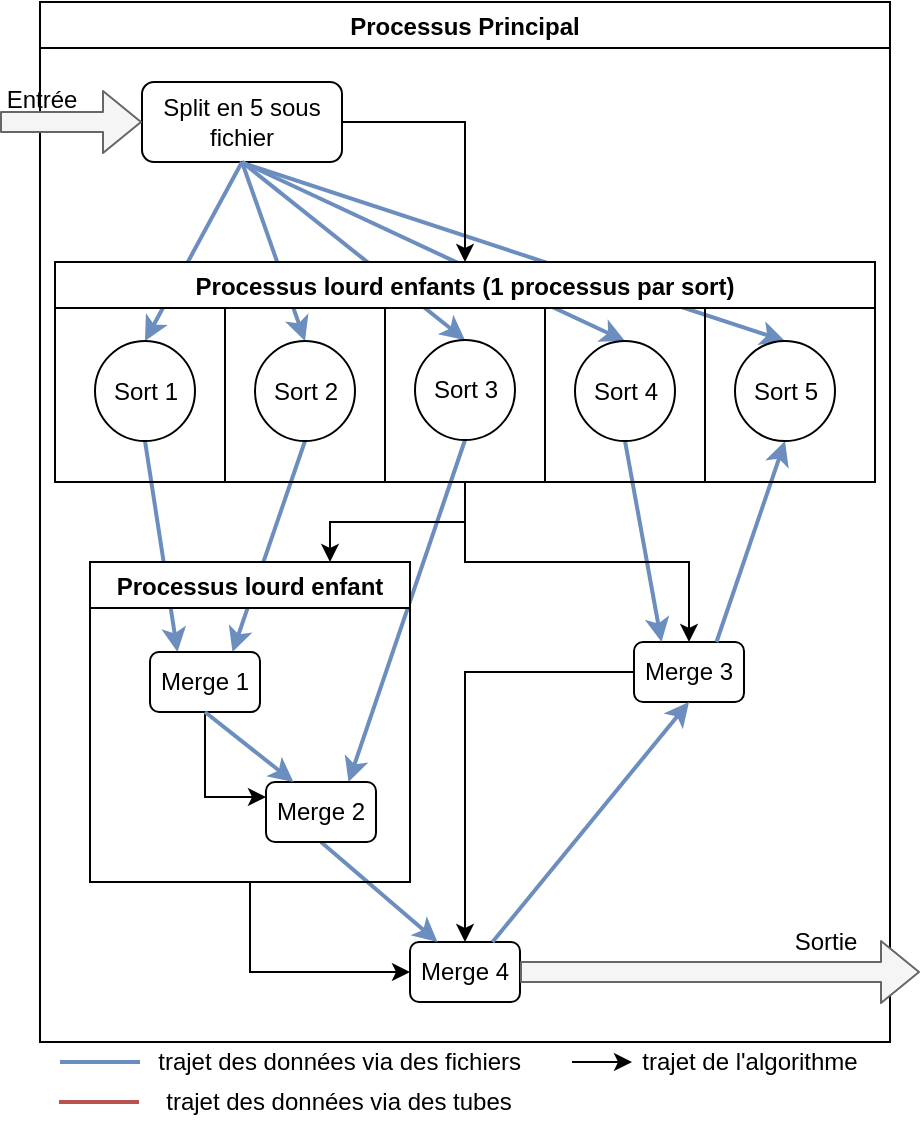 <mxfile version="10.5.4" type="device"><diagram id="vLET9244xTxVk9RZ-TG2" name="Page-1"><mxGraphModel dx="741" dy="588" grid="1" gridSize="10" guides="1" tooltips="1" connect="1" arrows="1" fold="1" page="1" pageScale="1" pageWidth="2970" pageHeight="2100" math="0" shadow="0"><root><mxCell id="0"/><mxCell id="1" parent="0"/><mxCell id="pp_9lNnjPrOkPYLcLpwC-51" value="" style="endArrow=classic;html=1;fillColor=#dae8fc;strokeColor=#6c8ebf;strokeWidth=2;entryX=0.5;entryY=0;entryDx=0;entryDy=0;endFill=1;" parent="1" target="pp_9lNnjPrOkPYLcLpwC-31" edge="1"><mxGeometry width="50" height="50" relative="1" as="geometry"><mxPoint x="1680" y="160" as="sourcePoint"/><mxPoint x="1672.5" y="289.833" as="targetPoint"/></mxGeometry></mxCell><mxCell id="pp_9lNnjPrOkPYLcLpwC-1" value="Processus Principal" style="swimlane;" parent="1" vertex="1"><mxGeometry x="1580" y="80" width="425" height="520" as="geometry"/></mxCell><mxCell id="pp_9lNnjPrOkPYLcLpwC-2" style="edgeStyle=orthogonalEdgeStyle;rounded=0;orthogonalLoop=1;jettySize=auto;html=1;entryX=0.5;entryY=0;entryDx=0;entryDy=0;exitX=1;exitY=0.5;exitDx=0;exitDy=0;" parent="pp_9lNnjPrOkPYLcLpwC-1" source="pp_9lNnjPrOkPYLcLpwC-3" target="pp_9lNnjPrOkPYLcLpwC-26" edge="1"><mxGeometry relative="1" as="geometry"><mxPoint x="79.69" y="109.931" as="targetPoint"/></mxGeometry></mxCell><mxCell id="pp_9lNnjPrOkPYLcLpwC-3" value="Split en 5 sous fichier" style="rounded=1;whiteSpace=wrap;html=1;" parent="pp_9lNnjPrOkPYLcLpwC-1" vertex="1"><mxGeometry x="51" y="40" width="100" height="40" as="geometry"/></mxCell><mxCell id="pp_9lNnjPrOkPYLcLpwC-4" style="edgeStyle=orthogonalEdgeStyle;rounded=0;orthogonalLoop=1;jettySize=auto;html=1;entryX=0.5;entryY=0;entryDx=0;entryDy=0;" parent="pp_9lNnjPrOkPYLcLpwC-1" edge="1"><mxGeometry relative="1" as="geometry"><mxPoint x="105" y="125.103" as="sourcePoint"/></mxGeometry></mxCell><mxCell id="pp_9lNnjPrOkPYLcLpwC-5" style="edgeStyle=orthogonalEdgeStyle;rounded=0;orthogonalLoop=1;jettySize=auto;html=1;entryX=0.5;entryY=0;entryDx=0;entryDy=0;" parent="pp_9lNnjPrOkPYLcLpwC-1" edge="1"><mxGeometry relative="1" as="geometry"><mxPoint x="297" y="229.931" as="sourcePoint"/></mxGeometry></mxCell><mxCell id="pp_9lNnjPrOkPYLcLpwC-6" style="edgeStyle=orthogonalEdgeStyle;rounded=0;orthogonalLoop=1;jettySize=auto;html=1;entryX=0.5;entryY=0;entryDx=0;entryDy=0;" parent="pp_9lNnjPrOkPYLcLpwC-1" edge="1"><mxGeometry relative="1" as="geometry"><mxPoint x="232" y="194.759" as="sourcePoint"/></mxGeometry></mxCell><mxCell id="pp_9lNnjPrOkPYLcLpwC-7" style="edgeStyle=orthogonalEdgeStyle;rounded=0;orthogonalLoop=1;jettySize=auto;html=1;entryX=0.5;entryY=0;entryDx=0;entryDy=0;" parent="pp_9lNnjPrOkPYLcLpwC-1" edge="1"><mxGeometry relative="1" as="geometry"><mxPoint x="170" y="160.276" as="sourcePoint"/></mxGeometry></mxCell><mxCell id="pp_9lNnjPrOkPYLcLpwC-10" value="" style="endArrow=none;html=1;fillColor=#dae8fc;strokeColor=#6c8ebf;strokeWidth=2;entryX=0.5;entryY=1;entryDx=0;entryDy=0;exitX=0.25;exitY=0;exitDx=0;exitDy=0;endFill=0;startArrow=classic;startFill=1;" parent="pp_9lNnjPrOkPYLcLpwC-1" source="pp_9lNnjPrOkPYLcLpwC-44" target="pp_9lNnjPrOkPYLcLpwC-27" edge="1"><mxGeometry width="50" height="50" relative="1" as="geometry"><mxPoint x="80" y="270" as="sourcePoint"/><mxPoint x="90" y="260" as="targetPoint"/></mxGeometry></mxCell><mxCell id="pp_9lNnjPrOkPYLcLpwC-11" value="" style="endArrow=none;html=1;fillColor=#dae8fc;strokeColor=#6c8ebf;strokeWidth=2;entryX=0.5;entryY=1;entryDx=0;entryDy=0;exitX=0.75;exitY=0;exitDx=0;exitDy=0;endFill=0;startArrow=classic;startFill=1;" parent="pp_9lNnjPrOkPYLcLpwC-1" source="pp_9lNnjPrOkPYLcLpwC-44" target="pp_9lNnjPrOkPYLcLpwC-28" edge="1"><mxGeometry width="50" height="50" relative="1" as="geometry"><mxPoint x="118" y="270" as="sourcePoint"/><mxPoint x="121" y="280" as="targetPoint"/></mxGeometry></mxCell><mxCell id="pp_9lNnjPrOkPYLcLpwC-15" value="" style="endArrow=none;html=1;exitX=0.75;exitY=0;exitDx=0;exitDy=0;fillColor=#dae8fc;strokeColor=#6c8ebf;strokeWidth=2;entryX=0.5;entryY=1;entryDx=0;entryDy=0;endFill=0;startArrow=classic;startFill=1;" parent="pp_9lNnjPrOkPYLcLpwC-1" source="pp_9lNnjPrOkPYLcLpwC-45" target="pp_9lNnjPrOkPYLcLpwC-29" edge="1"><mxGeometry width="50" height="50" relative="1" as="geometry"><mxPoint x="176.667" y="374.833" as="sourcePoint"/><mxPoint x="190" y="310" as="targetPoint"/></mxGeometry></mxCell><mxCell id="pp_9lNnjPrOkPYLcLpwC-16" value="Merge 4" style="rounded=1;whiteSpace=wrap;html=1;" parent="pp_9lNnjPrOkPYLcLpwC-1" vertex="1"><mxGeometry x="185" y="470" width="55" height="30" as="geometry"/></mxCell><mxCell id="pp_9lNnjPrOkPYLcLpwC-17" style="edgeStyle=orthogonalEdgeStyle;rounded=0;orthogonalLoop=1;jettySize=auto;html=1;entryX=0;entryY=0.5;entryDx=0;entryDy=0;strokeWidth=1;exitX=0.5;exitY=1;exitDx=0;exitDy=0;" parent="pp_9lNnjPrOkPYLcLpwC-1" source="pp_9lNnjPrOkPYLcLpwC-40" target="pp_9lNnjPrOkPYLcLpwC-16" edge="1"><mxGeometry relative="1" as="geometry"><mxPoint x="180" y="530" as="sourcePoint"/></mxGeometry></mxCell><mxCell id="pp_9lNnjPrOkPYLcLpwC-54" style="edgeStyle=orthogonalEdgeStyle;rounded=0;orthogonalLoop=1;jettySize=auto;html=1;entryX=0.5;entryY=0;entryDx=0;entryDy=0;" parent="pp_9lNnjPrOkPYLcLpwC-1" source="pp_9lNnjPrOkPYLcLpwC-18" target="pp_9lNnjPrOkPYLcLpwC-16" edge="1"><mxGeometry relative="1" as="geometry"/></mxCell><mxCell id="pp_9lNnjPrOkPYLcLpwC-18" value="Merge 3" style="rounded=1;whiteSpace=wrap;html=1;" parent="pp_9lNnjPrOkPYLcLpwC-1" vertex="1"><mxGeometry x="297" y="320" width="55" height="30" as="geometry"/></mxCell><mxCell id="pp_9lNnjPrOkPYLcLpwC-19" value="" style="endArrow=classic;html=1;fillColor=#dae8fc;strokeColor=#6c8ebf;strokeWidth=2;entryX=0.5;entryY=1;entryDx=0;entryDy=0;exitX=0.75;exitY=0;exitDx=0;exitDy=0;endFill=1;" parent="pp_9lNnjPrOkPYLcLpwC-1" source="pp_9lNnjPrOkPYLcLpwC-16" target="pp_9lNnjPrOkPYLcLpwC-18" edge="1"><mxGeometry width="50" height="50" relative="1" as="geometry"><mxPoint x="340" y="470" as="sourcePoint"/><mxPoint x="280" y="420" as="targetPoint"/></mxGeometry></mxCell><mxCell id="pp_9lNnjPrOkPYLcLpwC-20" value="" style="endArrow=classic;html=1;fillColor=#dae8fc;strokeColor=#6c8ebf;strokeWidth=2;exitX=0.5;exitY=1;exitDx=0;exitDy=0;entryX=0.25;entryY=0;entryDx=0;entryDy=0;endFill=1;" parent="pp_9lNnjPrOkPYLcLpwC-1" source="pp_9lNnjPrOkPYLcLpwC-30" target="pp_9lNnjPrOkPYLcLpwC-18" edge="1"><mxGeometry width="50" height="50" relative="1" as="geometry"><mxPoint x="270" y="320" as="sourcePoint"/><mxPoint x="290" y="290" as="targetPoint"/></mxGeometry></mxCell><mxCell id="pp_9lNnjPrOkPYLcLpwC-21" value="" style="endArrow=none;html=1;entryX=0.5;entryY=1;entryDx=0;entryDy=0;fillColor=#dae8fc;strokeColor=#6c8ebf;strokeWidth=2;exitX=0.25;exitY=0;exitDx=0;exitDy=0;endFill=0;startArrow=classic;startFill=1;" parent="pp_9lNnjPrOkPYLcLpwC-1" source="pp_9lNnjPrOkPYLcLpwC-16" target="pp_9lNnjPrOkPYLcLpwC-45" edge="1"><mxGeometry width="50" height="50" relative="1" as="geometry"><mxPoint x="200" y="510" as="sourcePoint"/><mxPoint x="173" y="415" as="targetPoint"/></mxGeometry></mxCell><mxCell id="pp_9lNnjPrOkPYLcLpwC-22" value="" style="endArrow=classic;html=1;fillColor=#dae8fc;strokeColor=#6c8ebf;strokeWidth=2;entryX=0.5;entryY=1;entryDx=0;entryDy=0;exitX=0.75;exitY=0;exitDx=0;exitDy=0;endFill=1;" parent="pp_9lNnjPrOkPYLcLpwC-1" source="pp_9lNnjPrOkPYLcLpwC-18" target="pp_9lNnjPrOkPYLcLpwC-31" edge="1"><mxGeometry width="50" height="50" relative="1" as="geometry"><mxPoint x="360" y="320" as="sourcePoint"/><mxPoint x="333" y="350" as="targetPoint"/></mxGeometry></mxCell><mxCell id="pp_9lNnjPrOkPYLcLpwC-23" value="" style="shape=flexArrow;endArrow=classic;html=1;strokeWidth=1;fillColor=#f5f5f5;strokeColor=#666666;gradientColor=none;exitX=1;exitY=0.5;exitDx=0;exitDy=0;" parent="pp_9lNnjPrOkPYLcLpwC-1" source="pp_9lNnjPrOkPYLcLpwC-16" edge="1"><mxGeometry width="50" height="50" relative="1" as="geometry"><mxPoint x="333" y="535" as="sourcePoint"/><mxPoint x="440" y="485" as="targetPoint"/></mxGeometry></mxCell><mxCell id="pp_9lNnjPrOkPYLcLpwC-25" style="edgeStyle=orthogonalEdgeStyle;rounded=0;orthogonalLoop=1;jettySize=auto;html=1;entryX=0.75;entryY=0;entryDx=0;entryDy=0;" parent="pp_9lNnjPrOkPYLcLpwC-1" source="pp_9lNnjPrOkPYLcLpwC-26" target="pp_9lNnjPrOkPYLcLpwC-40" edge="1"><mxGeometry relative="1" as="geometry"><mxPoint x="170" y="270" as="targetPoint"/><Array as="points"><mxPoint x="213" y="260"/><mxPoint x="145" y="260"/></Array></mxGeometry></mxCell><mxCell id="pp_9lNnjPrOkPYLcLpwC-40" value="Processus lourd enfant" style="swimlane;" parent="pp_9lNnjPrOkPYLcLpwC-1" vertex="1"><mxGeometry x="25" y="280" width="160" height="160" as="geometry"/></mxCell><mxCell id="pp_9lNnjPrOkPYLcLpwC-44" value="Merge 1" style="rounded=1;whiteSpace=wrap;html=1;" parent="pp_9lNnjPrOkPYLcLpwC-40" vertex="1"><mxGeometry x="30" y="45" width="55" height="30" as="geometry"/></mxCell><mxCell id="pp_9lNnjPrOkPYLcLpwC-45" value="Merge 2" style="rounded=1;whiteSpace=wrap;html=1;" parent="pp_9lNnjPrOkPYLcLpwC-40" vertex="1"><mxGeometry x="88" y="110" width="55" height="30" as="geometry"/></mxCell><mxCell id="pp_9lNnjPrOkPYLcLpwC-43" style="edgeStyle=orthogonalEdgeStyle;rounded=0;orthogonalLoop=1;jettySize=auto;html=1;entryX=0;entryY=0.25;entryDx=0;entryDy=0;strokeWidth=1;exitX=0.5;exitY=1;exitDx=0;exitDy=0;" parent="pp_9lNnjPrOkPYLcLpwC-40" source="pp_9lNnjPrOkPYLcLpwC-44" target="pp_9lNnjPrOkPYLcLpwC-45" edge="1"><mxGeometry relative="1" as="geometry"/></mxCell><mxCell id="pp_9lNnjPrOkPYLcLpwC-46" value="" style="endArrow=classic;html=1;entryX=0.25;entryY=0;entryDx=0;entryDy=0;exitX=0.5;exitY=1;exitDx=0;exitDy=0;fillColor=#dae8fc;strokeColor=#6c8ebf;strokeWidth=2;endFill=1;" parent="pp_9lNnjPrOkPYLcLpwC-40" source="pp_9lNnjPrOkPYLcLpwC-44" target="pp_9lNnjPrOkPYLcLpwC-45" edge="1"><mxGeometry width="50" height="50" relative="1" as="geometry"><mxPoint x="-1523" y="-25" as="sourcePoint"/><mxPoint x="-1537" y="-195" as="targetPoint"/></mxGeometry></mxCell><mxCell id="pp_9lNnjPrOkPYLcLpwC-24" value="Sortie" style="text;html=1;strokeColor=none;fillColor=none;align=center;verticalAlign=middle;whiteSpace=wrap;rounded=0;" parent="pp_9lNnjPrOkPYLcLpwC-1" vertex="1"><mxGeometry x="372.5" y="460" width="40" height="20" as="geometry"/></mxCell><mxCell id="pp_9lNnjPrOkPYLcLpwC-47" value="" style="endArrow=classic;html=1;fillColor=#dae8fc;strokeColor=#6c8ebf;strokeWidth=2;entryX=0.5;entryY=0;entryDx=0;entryDy=0;exitX=0.5;exitY=1;exitDx=0;exitDy=0;endFill=1;" parent="pp_9lNnjPrOkPYLcLpwC-1" source="pp_9lNnjPrOkPYLcLpwC-3" target="pp_9lNnjPrOkPYLcLpwC-27" edge="1"><mxGeometry width="50" height="50" relative="1" as="geometry"><mxPoint x="79.167" y="334.833" as="sourcePoint"/><mxPoint x="62.5" y="229.833" as="targetPoint"/></mxGeometry></mxCell><mxCell id="pp_9lNnjPrOkPYLcLpwC-48" value="" style="endArrow=classic;html=1;fillColor=#dae8fc;strokeColor=#6c8ebf;strokeWidth=2;entryX=0.5;entryY=0;entryDx=0;entryDy=0;exitX=0.5;exitY=1;exitDx=0;exitDy=0;endFill=1;" parent="pp_9lNnjPrOkPYLcLpwC-1" source="pp_9lNnjPrOkPYLcLpwC-3" target="pp_9lNnjPrOkPYLcLpwC-28" edge="1"><mxGeometry width="50" height="50" relative="1" as="geometry"><mxPoint x="110.833" y="89.833" as="sourcePoint"/><mxPoint x="62.5" y="179.833" as="targetPoint"/></mxGeometry></mxCell><mxCell id="pp_9lNnjPrOkPYLcLpwC-49" value="" style="endArrow=classic;html=1;fillColor=#dae8fc;strokeColor=#6c8ebf;strokeWidth=2;entryX=0.5;entryY=0;entryDx=0;entryDy=0;exitX=0.5;exitY=1;exitDx=0;exitDy=0;endFill=1;" parent="pp_9lNnjPrOkPYLcLpwC-1" source="pp_9lNnjPrOkPYLcLpwC-3" target="pp_9lNnjPrOkPYLcLpwC-29" edge="1"><mxGeometry width="50" height="50" relative="1" as="geometry"><mxPoint x="120.833" y="99.833" as="sourcePoint"/><mxPoint x="72.5" y="189.833" as="targetPoint"/></mxGeometry></mxCell><mxCell id="pp_9lNnjPrOkPYLcLpwC-50" value="" style="endArrow=classic;html=1;fillColor=#dae8fc;strokeColor=#6c8ebf;strokeWidth=2;entryX=0.5;entryY=0;entryDx=0;entryDy=0;exitX=0.5;exitY=1;exitDx=0;exitDy=0;endFill=1;" parent="pp_9lNnjPrOkPYLcLpwC-1" source="pp_9lNnjPrOkPYLcLpwC-3" target="pp_9lNnjPrOkPYLcLpwC-30" edge="1"><mxGeometry width="50" height="50" relative="1" as="geometry"><mxPoint x="130.833" y="109.833" as="sourcePoint"/><mxPoint x="82.5" y="199.833" as="targetPoint"/></mxGeometry></mxCell><mxCell id="pp_9lNnjPrOkPYLcLpwC-55" style="edgeStyle=orthogonalEdgeStyle;rounded=0;orthogonalLoop=1;jettySize=auto;html=1;" parent="pp_9lNnjPrOkPYLcLpwC-1" source="pp_9lNnjPrOkPYLcLpwC-26" target="pp_9lNnjPrOkPYLcLpwC-18" edge="1"><mxGeometry relative="1" as="geometry"/></mxCell><mxCell id="pp_9lNnjPrOkPYLcLpwC-26" value="Processus lourd enfants (1 processus par sort)" style="swimlane;" parent="pp_9lNnjPrOkPYLcLpwC-1" vertex="1"><mxGeometry x="7.5" y="130" width="410" height="110" as="geometry"/></mxCell><mxCell id="pp_9lNnjPrOkPYLcLpwC-27" value="Sort 1" style="ellipse;whiteSpace=wrap;html=1;aspect=fixed;" parent="pp_9lNnjPrOkPYLcLpwC-26" vertex="1"><mxGeometry x="20" y="39.5" width="50" height="50" as="geometry"/></mxCell><mxCell id="pp_9lNnjPrOkPYLcLpwC-28" value="Sort 2" style="ellipse;whiteSpace=wrap;html=1;aspect=fixed;" parent="pp_9lNnjPrOkPYLcLpwC-26" vertex="1"><mxGeometry x="100" y="39.5" width="50" height="50" as="geometry"/></mxCell><mxCell id="pp_9lNnjPrOkPYLcLpwC-29" value="Sort 3" style="ellipse;whiteSpace=wrap;html=1;aspect=fixed;" parent="pp_9lNnjPrOkPYLcLpwC-26" vertex="1"><mxGeometry x="180" y="39" width="50" height="50" as="geometry"/></mxCell><mxCell id="pp_9lNnjPrOkPYLcLpwC-30" value="Sort 4" style="ellipse;whiteSpace=wrap;html=1;aspect=fixed;" parent="pp_9lNnjPrOkPYLcLpwC-26" vertex="1"><mxGeometry x="260" y="39.5" width="50" height="50" as="geometry"/></mxCell><mxCell id="pp_9lNnjPrOkPYLcLpwC-31" value="Sort 5&lt;br&gt;" style="ellipse;whiteSpace=wrap;html=1;aspect=fixed;" parent="pp_9lNnjPrOkPYLcLpwC-26" vertex="1"><mxGeometry x="340" y="39.5" width="50" height="50" as="geometry"/></mxCell><mxCell id="pp_9lNnjPrOkPYLcLpwC-32" value="" style="endArrow=none;html=1;" parent="pp_9lNnjPrOkPYLcLpwC-26" edge="1"><mxGeometry width="50" height="50" relative="1" as="geometry"><mxPoint x="85" y="110" as="sourcePoint"/><mxPoint x="85" y="23" as="targetPoint"/></mxGeometry></mxCell><mxCell id="pp_9lNnjPrOkPYLcLpwC-33" value="" style="endArrow=none;html=1;" parent="pp_9lNnjPrOkPYLcLpwC-26" edge="1"><mxGeometry width="50" height="50" relative="1" as="geometry"><mxPoint x="325.0" y="110" as="sourcePoint"/><mxPoint x="325.0" y="23" as="targetPoint"/></mxGeometry></mxCell><mxCell id="pp_9lNnjPrOkPYLcLpwC-34" value="" style="endArrow=none;html=1;" parent="pp_9lNnjPrOkPYLcLpwC-26" edge="1"><mxGeometry width="50" height="50" relative="1" as="geometry"><mxPoint x="245.0" y="110" as="sourcePoint"/><mxPoint x="245.0" y="23" as="targetPoint"/></mxGeometry></mxCell><mxCell id="pp_9lNnjPrOkPYLcLpwC-35" value="" style="endArrow=none;html=1;" parent="pp_9lNnjPrOkPYLcLpwC-26" edge="1"><mxGeometry width="50" height="50" relative="1" as="geometry"><mxPoint x="165.0" y="110" as="sourcePoint"/><mxPoint x="165.0" y="23" as="targetPoint"/></mxGeometry></mxCell><mxCell id="pp_9lNnjPrOkPYLcLpwC-36" value="" style="endArrow=none;html=1;fillColor=#dae8fc;strokeColor=#6c8ebf;strokeWidth=2;" parent="1" edge="1"><mxGeometry width="50" height="50" relative="1" as="geometry"><mxPoint x="1630" y="610" as="sourcePoint"/><mxPoint x="1590" y="610" as="targetPoint"/></mxGeometry></mxCell><mxCell id="pp_9lNnjPrOkPYLcLpwC-37" value="" style="shape=flexArrow;endArrow=classic;html=1;strokeWidth=1;entryX=0;entryY=0.5;entryDx=0;entryDy=0;fillColor=#f5f5f5;strokeColor=#666666;gradientColor=none;" parent="1" target="pp_9lNnjPrOkPYLcLpwC-3" edge="1"><mxGeometry width="50" height="50" relative="1" as="geometry"><mxPoint x="1560" y="140" as="sourcePoint"/><mxPoint x="1570" y="110" as="targetPoint"/></mxGeometry></mxCell><mxCell id="pp_9lNnjPrOkPYLcLpwC-38" value="Entrée" style="text;html=1;strokeColor=none;fillColor=none;align=center;verticalAlign=middle;whiteSpace=wrap;rounded=0;" parent="1" vertex="1"><mxGeometry x="1561" y="119" width="40" height="20" as="geometry"/></mxCell><mxCell id="pp_9lNnjPrOkPYLcLpwC-39" value="trajet des données via des fichiers&amp;nbsp;" style="text;html=1;strokeColor=none;fillColor=none;align=center;verticalAlign=middle;whiteSpace=wrap;rounded=0;" parent="1" vertex="1"><mxGeometry x="1638" y="600" width="187" height="20" as="geometry"/></mxCell><mxCell id="pp_9lNnjPrOkPYLcLpwC-52" value="" style="endArrow=classic;html=1;" parent="1" edge="1"><mxGeometry width="50" height="50" relative="1" as="geometry"><mxPoint x="1846" y="610" as="sourcePoint"/><mxPoint x="1876" y="610" as="targetPoint"/></mxGeometry></mxCell><mxCell id="pp_9lNnjPrOkPYLcLpwC-53" value="trajet de l'algorithme" style="text;html=1;strokeColor=none;fillColor=none;align=center;verticalAlign=middle;whiteSpace=wrap;rounded=0;" parent="1" vertex="1"><mxGeometry x="1876" y="600" width="118" height="20" as="geometry"/></mxCell><mxCell id="pp_9lNnjPrOkPYLcLpwC-56" value="" style="endArrow=none;html=1;fillColor=#f8cecc;strokeColor=#b85450;strokeWidth=2;" parent="1" edge="1"><mxGeometry width="50" height="50" relative="1" as="geometry"><mxPoint x="1629.5" y="630" as="sourcePoint"/><mxPoint x="1589.5" y="630" as="targetPoint"/></mxGeometry></mxCell><mxCell id="pp_9lNnjPrOkPYLcLpwC-57" value="trajet des données via des tubes" style="text;html=1;strokeColor=none;fillColor=none;align=center;verticalAlign=middle;whiteSpace=wrap;rounded=0;" parent="1" vertex="1"><mxGeometry x="1635.5" y="620" width="187" height="20" as="geometry"/></mxCell></root></mxGraphModel></diagram></mxfile>